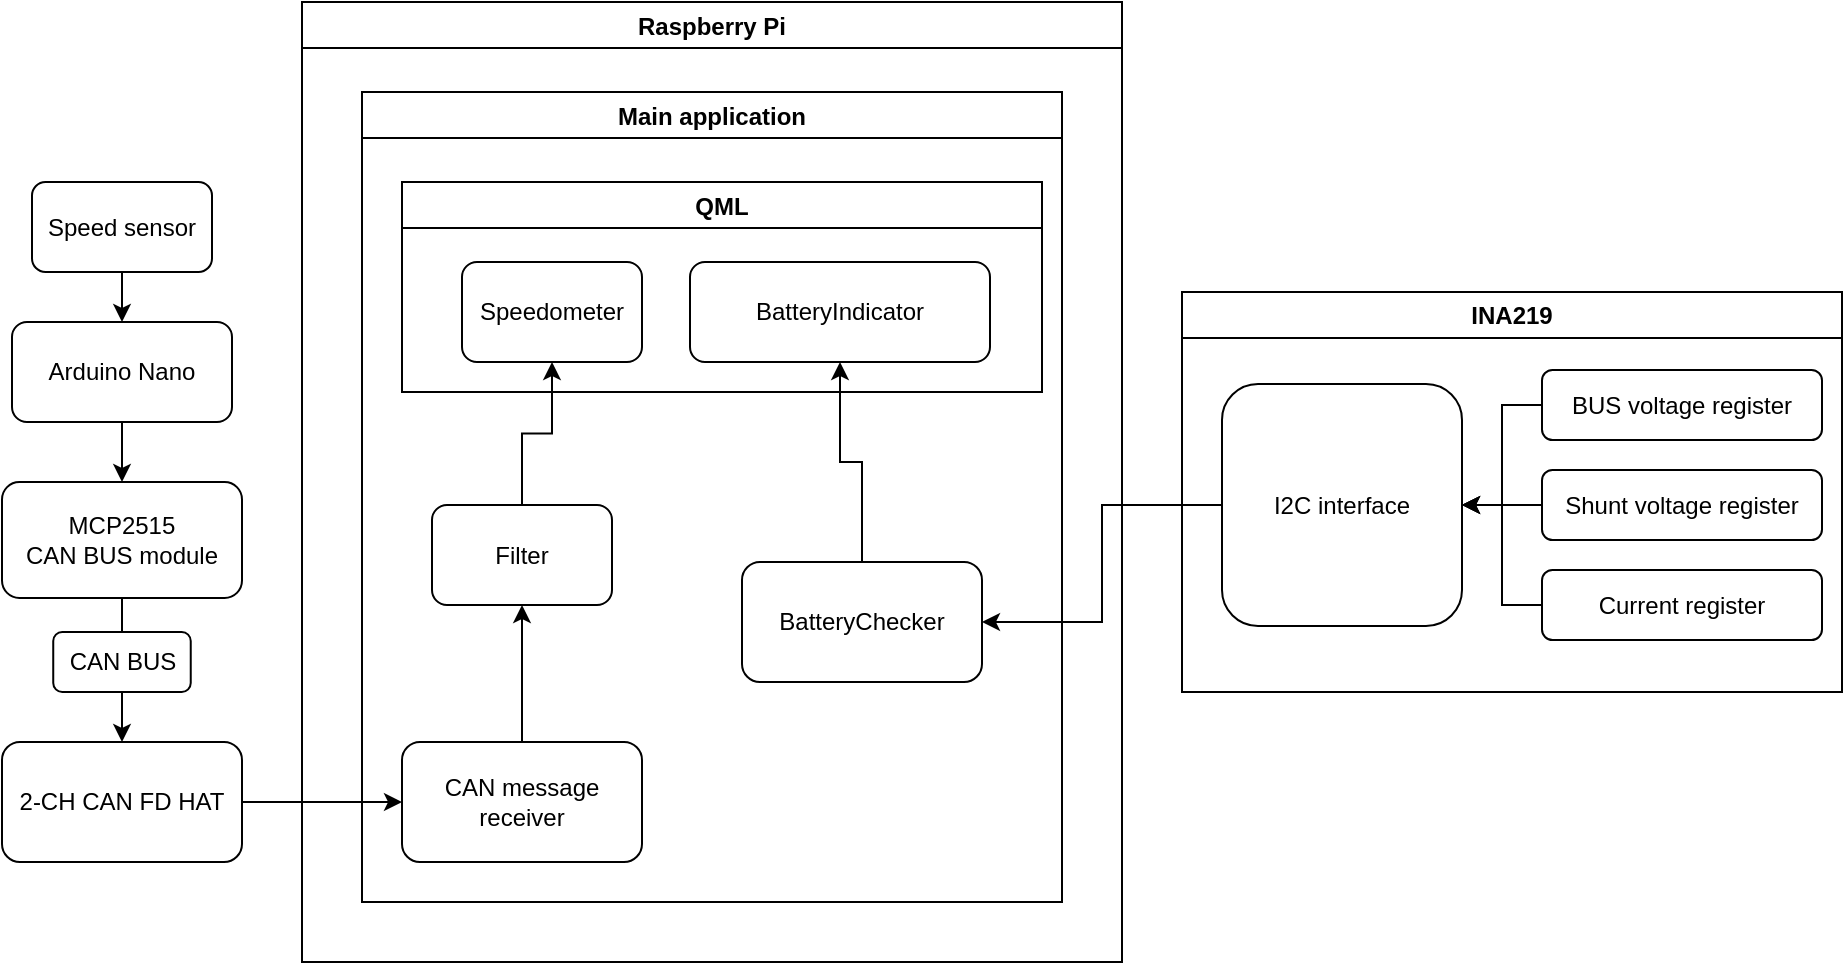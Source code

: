 <mxfile version="24.7.7">
  <diagram name="페이지-1" id="QfcAg5GOzX3MGVZKoO3g">
    <mxGraphModel dx="1434" dy="820" grid="1" gridSize="10" guides="1" tooltips="1" connect="1" arrows="1" fold="1" page="1" pageScale="1" pageWidth="1169" pageHeight="827" math="0" shadow="0">
      <root>
        <mxCell id="0" />
        <mxCell id="1" parent="0" />
        <mxCell id="w25cMoAu-oBnSmBCKfsw-6" value="" style="edgeStyle=orthogonalEdgeStyle;rounded=0;orthogonalLoop=1;jettySize=auto;html=1;" edge="1" parent="1" source="w25cMoAu-oBnSmBCKfsw-1" target="w25cMoAu-oBnSmBCKfsw-5">
          <mxGeometry relative="1" as="geometry" />
        </mxCell>
        <mxCell id="w25cMoAu-oBnSmBCKfsw-1" value="Arduino Nano" style="rounded=1;whiteSpace=wrap;html=1;" vertex="1" parent="1">
          <mxGeometry x="145" y="340" width="110" height="50" as="geometry" />
        </mxCell>
        <mxCell id="w25cMoAu-oBnSmBCKfsw-3" value="" style="edgeStyle=orthogonalEdgeStyle;rounded=0;orthogonalLoop=1;jettySize=auto;html=1;" edge="1" parent="1" source="w25cMoAu-oBnSmBCKfsw-2" target="w25cMoAu-oBnSmBCKfsw-1">
          <mxGeometry relative="1" as="geometry" />
        </mxCell>
        <mxCell id="w25cMoAu-oBnSmBCKfsw-2" value="Speed sensor" style="rounded=1;whiteSpace=wrap;html=1;" vertex="1" parent="1">
          <mxGeometry x="155" y="270" width="90" height="45" as="geometry" />
        </mxCell>
        <mxCell id="w25cMoAu-oBnSmBCKfsw-26" style="edgeStyle=orthogonalEdgeStyle;rounded=0;orthogonalLoop=1;jettySize=auto;html=1;entryX=0.5;entryY=0;entryDx=0;entryDy=0;" edge="1" parent="1" source="w25cMoAu-oBnSmBCKfsw-5" target="w25cMoAu-oBnSmBCKfsw-15">
          <mxGeometry relative="1" as="geometry" />
        </mxCell>
        <mxCell id="w25cMoAu-oBnSmBCKfsw-5" value="MCP2515&lt;div&gt;CAN BUS module&lt;/div&gt;" style="rounded=1;whiteSpace=wrap;html=1;" vertex="1" parent="1">
          <mxGeometry x="140" y="420" width="120" height="58" as="geometry" />
        </mxCell>
        <mxCell id="w25cMoAu-oBnSmBCKfsw-36" style="edgeStyle=orthogonalEdgeStyle;rounded=0;orthogonalLoop=1;jettySize=auto;html=1;entryX=0;entryY=0.5;entryDx=0;entryDy=0;" edge="1" parent="1" source="w25cMoAu-oBnSmBCKfsw-15" target="w25cMoAu-oBnSmBCKfsw-34">
          <mxGeometry relative="1" as="geometry" />
        </mxCell>
        <mxCell id="w25cMoAu-oBnSmBCKfsw-15" value="2-CH CAN FD HAT" style="rounded=1;whiteSpace=wrap;html=1;" vertex="1" parent="1">
          <mxGeometry x="140" y="550" width="120" height="60" as="geometry" />
        </mxCell>
        <mxCell id="w25cMoAu-oBnSmBCKfsw-22" value="CAN BUS" style="rounded=1;whiteSpace=wrap;html=1;" vertex="1" parent="1">
          <mxGeometry x="165.62" y="495" width="68.75" height="30" as="geometry" />
        </mxCell>
        <mxCell id="w25cMoAu-oBnSmBCKfsw-16" value="Raspberry Pi" style="swimlane;" vertex="1" parent="1">
          <mxGeometry x="290" y="180" width="410" height="480" as="geometry" />
        </mxCell>
        <mxCell id="w25cMoAu-oBnSmBCKfsw-14" value="Main application" style="swimlane;" vertex="1" parent="w25cMoAu-oBnSmBCKfsw-16">
          <mxGeometry x="30" y="45" width="350" height="405" as="geometry" />
        </mxCell>
        <mxCell id="w25cMoAu-oBnSmBCKfsw-38" value="" style="edgeStyle=orthogonalEdgeStyle;rounded=0;orthogonalLoop=1;jettySize=auto;html=1;" edge="1" parent="w25cMoAu-oBnSmBCKfsw-14" source="w25cMoAu-oBnSmBCKfsw-34" target="w25cMoAu-oBnSmBCKfsw-37">
          <mxGeometry relative="1" as="geometry" />
        </mxCell>
        <mxCell id="w25cMoAu-oBnSmBCKfsw-34" value="CAN message receiver" style="rounded=1;whiteSpace=wrap;html=1;" vertex="1" parent="w25cMoAu-oBnSmBCKfsw-14">
          <mxGeometry x="20" y="325" width="120" height="60" as="geometry" />
        </mxCell>
        <mxCell id="w25cMoAu-oBnSmBCKfsw-42" style="edgeStyle=orthogonalEdgeStyle;rounded=0;orthogonalLoop=1;jettySize=auto;html=1;entryX=0.5;entryY=1;entryDx=0;entryDy=0;" edge="1" parent="w25cMoAu-oBnSmBCKfsw-14" source="w25cMoAu-oBnSmBCKfsw-37" target="w25cMoAu-oBnSmBCKfsw-54">
          <mxGeometry relative="1" as="geometry">
            <mxPoint x="97.5" y="160" as="targetPoint" />
          </mxGeometry>
        </mxCell>
        <mxCell id="w25cMoAu-oBnSmBCKfsw-37" value="Filter" style="rounded=1;whiteSpace=wrap;html=1;" vertex="1" parent="w25cMoAu-oBnSmBCKfsw-14">
          <mxGeometry x="35" y="206.5" width="90" height="50" as="geometry" />
        </mxCell>
        <mxCell id="w25cMoAu-oBnSmBCKfsw-53" value="QML" style="swimlane;" vertex="1" parent="w25cMoAu-oBnSmBCKfsw-14">
          <mxGeometry x="20" y="45" width="320" height="105" as="geometry" />
        </mxCell>
        <mxCell id="w25cMoAu-oBnSmBCKfsw-54" value="Speedometer" style="rounded=1;whiteSpace=wrap;html=1;" vertex="1" parent="w25cMoAu-oBnSmBCKfsw-53">
          <mxGeometry x="30" y="40" width="90" height="50" as="geometry" />
        </mxCell>
        <mxCell id="w25cMoAu-oBnSmBCKfsw-55" value="BatteryIndicator" style="rounded=1;whiteSpace=wrap;html=1;" vertex="1" parent="w25cMoAu-oBnSmBCKfsw-53">
          <mxGeometry x="144" y="40" width="150" height="50" as="geometry" />
        </mxCell>
        <mxCell id="w25cMoAu-oBnSmBCKfsw-65" style="edgeStyle=orthogonalEdgeStyle;rounded=0;orthogonalLoop=1;jettySize=auto;html=1;" edge="1" parent="w25cMoAu-oBnSmBCKfsw-14" source="w25cMoAu-oBnSmBCKfsw-64" target="w25cMoAu-oBnSmBCKfsw-55">
          <mxGeometry relative="1" as="geometry" />
        </mxCell>
        <mxCell id="w25cMoAu-oBnSmBCKfsw-64" value="BatteryChecker" style="rounded=1;whiteSpace=wrap;html=1;" vertex="1" parent="w25cMoAu-oBnSmBCKfsw-14">
          <mxGeometry x="190" y="235" width="120" height="60" as="geometry" />
        </mxCell>
        <mxCell id="w25cMoAu-oBnSmBCKfsw-56" value="INA219" style="swimlane;whiteSpace=wrap;html=1;" vertex="1" parent="1">
          <mxGeometry x="730" y="325" width="330" height="200" as="geometry" />
        </mxCell>
        <mxCell id="w25cMoAu-oBnSmBCKfsw-61" value="" style="edgeStyle=orthogonalEdgeStyle;rounded=0;orthogonalLoop=1;jettySize=auto;html=1;" edge="1" parent="w25cMoAu-oBnSmBCKfsw-56" source="w25cMoAu-oBnSmBCKfsw-57" target="w25cMoAu-oBnSmBCKfsw-60">
          <mxGeometry relative="1" as="geometry" />
        </mxCell>
        <mxCell id="w25cMoAu-oBnSmBCKfsw-57" value="BUS voltage register" style="rounded=1;whiteSpace=wrap;html=1;" vertex="1" parent="w25cMoAu-oBnSmBCKfsw-56">
          <mxGeometry x="180" y="39" width="140" height="35" as="geometry" />
        </mxCell>
        <mxCell id="w25cMoAu-oBnSmBCKfsw-63" value="" style="edgeStyle=orthogonalEdgeStyle;rounded=0;orthogonalLoop=1;jettySize=auto;html=1;" edge="1" parent="w25cMoAu-oBnSmBCKfsw-56" source="w25cMoAu-oBnSmBCKfsw-59" target="w25cMoAu-oBnSmBCKfsw-60">
          <mxGeometry relative="1" as="geometry" />
        </mxCell>
        <mxCell id="w25cMoAu-oBnSmBCKfsw-59" value="Current register" style="rounded=1;whiteSpace=wrap;html=1;" vertex="1" parent="w25cMoAu-oBnSmBCKfsw-56">
          <mxGeometry x="180" y="139" width="140" height="35" as="geometry" />
        </mxCell>
        <mxCell id="w25cMoAu-oBnSmBCKfsw-62" value="" style="edgeStyle=orthogonalEdgeStyle;rounded=0;orthogonalLoop=1;jettySize=auto;html=1;" edge="1" parent="w25cMoAu-oBnSmBCKfsw-56" source="w25cMoAu-oBnSmBCKfsw-58" target="w25cMoAu-oBnSmBCKfsw-60">
          <mxGeometry relative="1" as="geometry" />
        </mxCell>
        <mxCell id="w25cMoAu-oBnSmBCKfsw-58" value="Shunt voltage register" style="rounded=1;whiteSpace=wrap;html=1;" vertex="1" parent="w25cMoAu-oBnSmBCKfsw-56">
          <mxGeometry x="180" y="89" width="140" height="35" as="geometry" />
        </mxCell>
        <mxCell id="w25cMoAu-oBnSmBCKfsw-60" value="I2C interface" style="rounded=1;whiteSpace=wrap;html=1;" vertex="1" parent="w25cMoAu-oBnSmBCKfsw-56">
          <mxGeometry x="20" y="46" width="120" height="121" as="geometry" />
        </mxCell>
        <mxCell id="w25cMoAu-oBnSmBCKfsw-66" style="edgeStyle=orthogonalEdgeStyle;rounded=0;orthogonalLoop=1;jettySize=auto;html=1;entryX=1;entryY=0.5;entryDx=0;entryDy=0;" edge="1" parent="1" source="w25cMoAu-oBnSmBCKfsw-60" target="w25cMoAu-oBnSmBCKfsw-64">
          <mxGeometry relative="1" as="geometry" />
        </mxCell>
      </root>
    </mxGraphModel>
  </diagram>
</mxfile>

